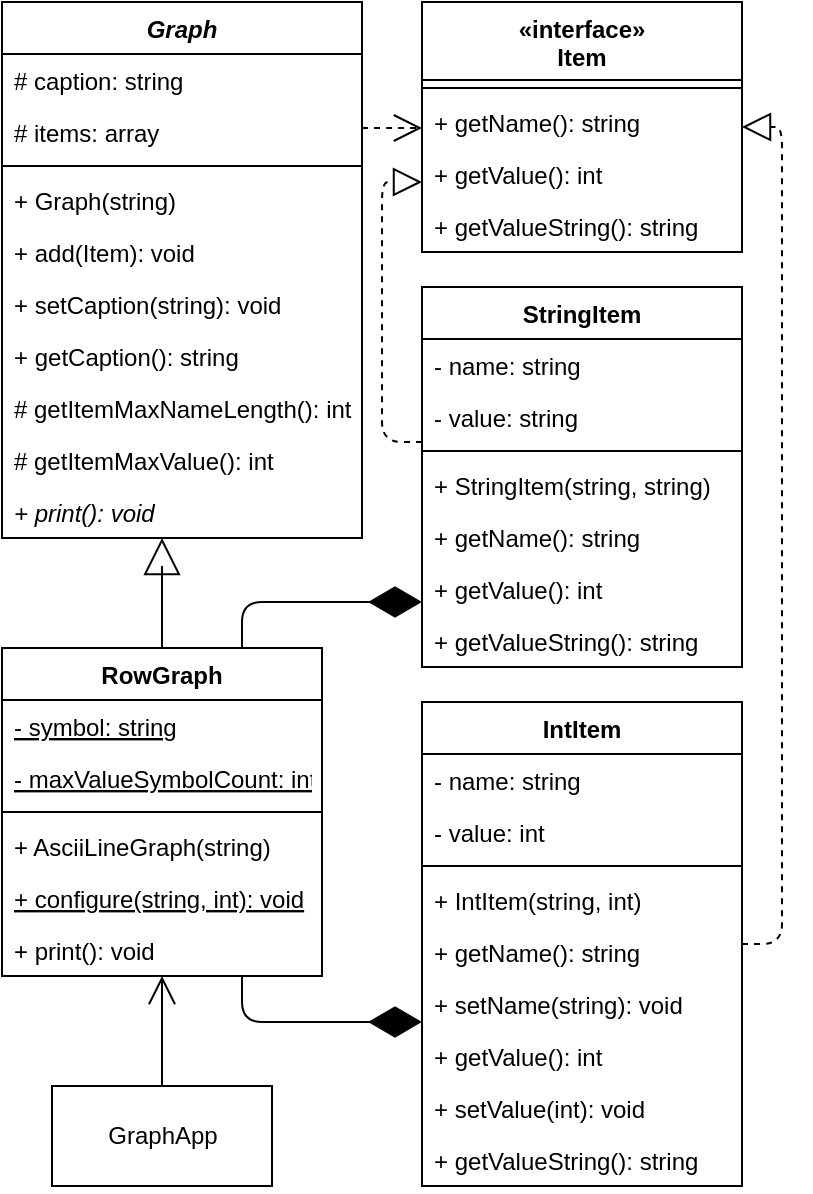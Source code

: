 <mxfile version="12.3.6" type="device" pages="1"><diagram id="PqWXrRmGlSfOM1jLdch9" name="Stránka-"><mxGraphModel dx="1408" dy="739" grid="1" gridSize="10" guides="1" tooltips="1" connect="1" arrows="1" fold="1" page="1" pageScale="1" pageWidth="827" pageHeight="1169" math="0" shadow="0"><root><mxCell id="0"/><mxCell id="1" parent="0"/><mxCell id="eHhsTOA1KULp5iI86Wcz-1" value="GraphApp" style="html=1;" parent="1" vertex="1"><mxGeometry x="35" y="552" width="110" height="50" as="geometry"/></mxCell><mxCell id="eHhsTOA1KULp5iI86Wcz-2" value="RowGraph" style="swimlane;fontStyle=1;align=center;verticalAlign=top;childLayout=stackLayout;horizontal=1;startSize=26;horizontalStack=0;resizeParent=1;resizeParentMax=0;resizeLast=0;collapsible=1;marginBottom=0;" parent="1" vertex="1"><mxGeometry x="10" y="333" width="160" height="164" as="geometry"/></mxCell><mxCell id="eHhsTOA1KULp5iI86Wcz-3" value="- symbol: string" style="text;strokeColor=none;fillColor=none;align=left;verticalAlign=top;spacingLeft=4;spacingRight=4;overflow=hidden;rotatable=0;points=[[0,0.5],[1,0.5]];portConstraint=eastwest;fontStyle=4" parent="eHhsTOA1KULp5iI86Wcz-2" vertex="1"><mxGeometry y="26" width="160" height="26" as="geometry"/></mxCell><mxCell id="eHhsTOA1KULp5iI86Wcz-6" value="- maxValueSymbolCount: int&#10;" style="text;strokeColor=none;fillColor=none;align=left;verticalAlign=top;spacingLeft=4;spacingRight=4;overflow=hidden;rotatable=0;points=[[0,0.5],[1,0.5]];portConstraint=eastwest;fontStyle=4" parent="eHhsTOA1KULp5iI86Wcz-2" vertex="1"><mxGeometry y="52" width="160" height="26" as="geometry"/></mxCell><mxCell id="eHhsTOA1KULp5iI86Wcz-4" value="" style="line;strokeWidth=1;fillColor=none;align=left;verticalAlign=middle;spacingTop=-1;spacingLeft=3;spacingRight=3;rotatable=0;labelPosition=right;points=[];portConstraint=eastwest;" parent="eHhsTOA1KULp5iI86Wcz-2" vertex="1"><mxGeometry y="78" width="160" height="8" as="geometry"/></mxCell><mxCell id="eHhsTOA1KULp5iI86Wcz-5" value="+ AsciiLineGraph(string)" style="text;strokeColor=none;fillColor=none;align=left;verticalAlign=top;spacingLeft=4;spacingRight=4;overflow=hidden;rotatable=0;points=[[0,0.5],[1,0.5]];portConstraint=eastwest;" parent="eHhsTOA1KULp5iI86Wcz-2" vertex="1"><mxGeometry y="86" width="160" height="26" as="geometry"/></mxCell><mxCell id="eHhsTOA1KULp5iI86Wcz-7" value="+ configure(string, int): void" style="text;strokeColor=none;fillColor=none;align=left;verticalAlign=top;spacingLeft=4;spacingRight=4;overflow=hidden;rotatable=0;points=[[0,0.5],[1,0.5]];portConstraint=eastwest;fontStyle=4" parent="eHhsTOA1KULp5iI86Wcz-2" vertex="1"><mxGeometry y="112" width="160" height="26" as="geometry"/></mxCell><mxCell id="eHhsTOA1KULp5iI86Wcz-8" value="+ print(): void" style="text;strokeColor=none;fillColor=none;align=left;verticalAlign=top;spacingLeft=4;spacingRight=4;overflow=hidden;rotatable=0;points=[[0,0.5],[1,0.5]];portConstraint=eastwest;" parent="eHhsTOA1KULp5iI86Wcz-2" vertex="1"><mxGeometry y="138" width="160" height="26" as="geometry"/></mxCell><mxCell id="eHhsTOA1KULp5iI86Wcz-9" value="Graph" style="swimlane;fontStyle=3;align=center;verticalAlign=top;childLayout=stackLayout;horizontal=1;startSize=26;horizontalStack=0;resizeParent=1;resizeParentMax=0;resizeLast=0;collapsible=1;marginBottom=0;" parent="1" vertex="1"><mxGeometry x="10" y="10" width="180" height="268" as="geometry"/></mxCell><mxCell id="eHhsTOA1KULp5iI86Wcz-10" value="# caption: string" style="text;strokeColor=none;fillColor=none;align=left;verticalAlign=top;spacingLeft=4;spacingRight=4;overflow=hidden;rotatable=0;points=[[0,0.5],[1,0.5]];portConstraint=eastwest;" parent="eHhsTOA1KULp5iI86Wcz-9" vertex="1"><mxGeometry y="26" width="180" height="26" as="geometry"/></mxCell><mxCell id="eHhsTOA1KULp5iI86Wcz-13" value="# items: array" style="text;strokeColor=none;fillColor=none;align=left;verticalAlign=top;spacingLeft=4;spacingRight=4;overflow=hidden;rotatable=0;points=[[0,0.5],[1,0.5]];portConstraint=eastwest;" parent="eHhsTOA1KULp5iI86Wcz-9" vertex="1"><mxGeometry y="52" width="180" height="26" as="geometry"/></mxCell><mxCell id="eHhsTOA1KULp5iI86Wcz-11" value="" style="line;strokeWidth=1;fillColor=none;align=left;verticalAlign=middle;spacingTop=-1;spacingLeft=3;spacingRight=3;rotatable=0;labelPosition=right;points=[];portConstraint=eastwest;" parent="eHhsTOA1KULp5iI86Wcz-9" vertex="1"><mxGeometry y="78" width="180" height="8" as="geometry"/></mxCell><mxCell id="eHhsTOA1KULp5iI86Wcz-12" value="+ Graph(string)" style="text;strokeColor=none;fillColor=none;align=left;verticalAlign=top;spacingLeft=4;spacingRight=4;overflow=hidden;rotatable=0;points=[[0,0.5],[1,0.5]];portConstraint=eastwest;" parent="eHhsTOA1KULp5iI86Wcz-9" vertex="1"><mxGeometry y="86" width="180" height="26" as="geometry"/></mxCell><mxCell id="eHhsTOA1KULp5iI86Wcz-14" value="+ add(Item): void" style="text;strokeColor=none;fillColor=none;align=left;verticalAlign=top;spacingLeft=4;spacingRight=4;overflow=hidden;rotatable=0;points=[[0,0.5],[1,0.5]];portConstraint=eastwest;" parent="eHhsTOA1KULp5iI86Wcz-9" vertex="1"><mxGeometry y="112" width="180" height="26" as="geometry"/></mxCell><mxCell id="eHhsTOA1KULp5iI86Wcz-15" value="+ setCaption(string): void" style="text;strokeColor=none;fillColor=none;align=left;verticalAlign=top;spacingLeft=4;spacingRight=4;overflow=hidden;rotatable=0;points=[[0,0.5],[1,0.5]];portConstraint=eastwest;" parent="eHhsTOA1KULp5iI86Wcz-9" vertex="1"><mxGeometry y="138" width="180" height="26" as="geometry"/></mxCell><mxCell id="eHhsTOA1KULp5iI86Wcz-16" value="+ getCaption(): string" style="text;strokeColor=none;fillColor=none;align=left;verticalAlign=top;spacingLeft=4;spacingRight=4;overflow=hidden;rotatable=0;points=[[0,0.5],[1,0.5]];portConstraint=eastwest;" parent="eHhsTOA1KULp5iI86Wcz-9" vertex="1"><mxGeometry y="164" width="180" height="26" as="geometry"/></mxCell><mxCell id="eHhsTOA1KULp5iI86Wcz-18" value="# getItemMaxNameLength(): int" style="text;strokeColor=none;fillColor=none;align=left;verticalAlign=top;spacingLeft=4;spacingRight=4;overflow=hidden;rotatable=0;points=[[0,0.5],[1,0.5]];portConstraint=eastwest;" parent="eHhsTOA1KULp5iI86Wcz-9" vertex="1"><mxGeometry y="190" width="180" height="26" as="geometry"/></mxCell><mxCell id="eHhsTOA1KULp5iI86Wcz-17" value="# getItemMaxValue(): int" style="text;strokeColor=none;fillColor=none;align=left;verticalAlign=top;spacingLeft=4;spacingRight=4;overflow=hidden;rotatable=0;points=[[0,0.5],[1,0.5]];portConstraint=eastwest;" parent="eHhsTOA1KULp5iI86Wcz-9" vertex="1"><mxGeometry y="216" width="180" height="26" as="geometry"/></mxCell><mxCell id="eHhsTOA1KULp5iI86Wcz-19" value="+ print(): void" style="text;strokeColor=none;fillColor=none;align=left;verticalAlign=top;spacingLeft=4;spacingRight=4;overflow=hidden;rotatable=0;points=[[0,0.5],[1,0.5]];portConstraint=eastwest;fontStyle=2" parent="eHhsTOA1KULp5iI86Wcz-9" vertex="1"><mxGeometry y="242" width="180" height="26" as="geometry"/></mxCell><mxCell id="eHhsTOA1KULp5iI86Wcz-26" value="IntItem" style="swimlane;fontStyle=1;align=center;verticalAlign=top;childLayout=stackLayout;horizontal=1;startSize=26;horizontalStack=0;resizeParent=1;resizeParentMax=0;resizeLast=0;collapsible=1;marginBottom=0;" parent="1" vertex="1"><mxGeometry x="220" y="360" width="160" height="242" as="geometry"/></mxCell><mxCell id="eHhsTOA1KULp5iI86Wcz-27" value="- name: string" style="text;strokeColor=none;fillColor=none;align=left;verticalAlign=top;spacingLeft=4;spacingRight=4;overflow=hidden;rotatable=0;points=[[0,0.5],[1,0.5]];portConstraint=eastwest;" parent="eHhsTOA1KULp5iI86Wcz-26" vertex="1"><mxGeometry y="26" width="160" height="26" as="geometry"/></mxCell><mxCell id="eHhsTOA1KULp5iI86Wcz-30" value="- value: int" style="text;strokeColor=none;fillColor=none;align=left;verticalAlign=top;spacingLeft=4;spacingRight=4;overflow=hidden;rotatable=0;points=[[0,0.5],[1,0.5]];portConstraint=eastwest;" parent="eHhsTOA1KULp5iI86Wcz-26" vertex="1"><mxGeometry y="52" width="160" height="26" as="geometry"/></mxCell><mxCell id="eHhsTOA1KULp5iI86Wcz-28" value="" style="line;strokeWidth=1;fillColor=none;align=left;verticalAlign=middle;spacingTop=-1;spacingLeft=3;spacingRight=3;rotatable=0;labelPosition=right;points=[];portConstraint=eastwest;" parent="eHhsTOA1KULp5iI86Wcz-26" vertex="1"><mxGeometry y="78" width="160" height="8" as="geometry"/></mxCell><mxCell id="eHhsTOA1KULp5iI86Wcz-29" value="+ IntItem(string, int)" style="text;strokeColor=none;fillColor=none;align=left;verticalAlign=top;spacingLeft=4;spacingRight=4;overflow=hidden;rotatable=0;points=[[0,0.5],[1,0.5]];portConstraint=eastwest;" parent="eHhsTOA1KULp5iI86Wcz-26" vertex="1"><mxGeometry y="86" width="160" height="26" as="geometry"/></mxCell><mxCell id="eHhsTOA1KULp5iI86Wcz-31" value="+ getName(): string" style="text;strokeColor=none;fillColor=none;align=left;verticalAlign=top;spacingLeft=4;spacingRight=4;overflow=hidden;rotatable=0;points=[[0,0.5],[1,0.5]];portConstraint=eastwest;" parent="eHhsTOA1KULp5iI86Wcz-26" vertex="1"><mxGeometry y="112" width="160" height="26" as="geometry"/></mxCell><mxCell id="eHhsTOA1KULp5iI86Wcz-32" value="+ setName(string): void" style="text;strokeColor=none;fillColor=none;align=left;verticalAlign=top;spacingLeft=4;spacingRight=4;overflow=hidden;rotatable=0;points=[[0,0.5],[1,0.5]];portConstraint=eastwest;" parent="eHhsTOA1KULp5iI86Wcz-26" vertex="1"><mxGeometry y="138" width="160" height="26" as="geometry"/></mxCell><mxCell id="eHhsTOA1KULp5iI86Wcz-33" value="+ getValue(): int" style="text;strokeColor=none;fillColor=none;align=left;verticalAlign=top;spacingLeft=4;spacingRight=4;overflow=hidden;rotatable=0;points=[[0,0.5],[1,0.5]];portConstraint=eastwest;" parent="eHhsTOA1KULp5iI86Wcz-26" vertex="1"><mxGeometry y="164" width="160" height="26" as="geometry"/></mxCell><mxCell id="eHhsTOA1KULp5iI86Wcz-34" value="+ setValue(int): void" style="text;strokeColor=none;fillColor=none;align=left;verticalAlign=top;spacingLeft=4;spacingRight=4;overflow=hidden;rotatable=0;points=[[0,0.5],[1,0.5]];portConstraint=eastwest;" parent="eHhsTOA1KULp5iI86Wcz-26" vertex="1"><mxGeometry y="190" width="160" height="26" as="geometry"/></mxCell><mxCell id="eHhsTOA1KULp5iI86Wcz-35" value="+ getValueString(): string" style="text;strokeColor=none;fillColor=none;align=left;verticalAlign=top;spacingLeft=4;spacingRight=4;overflow=hidden;rotatable=0;points=[[0,0.5],[1,0.5]];portConstraint=eastwest;" parent="eHhsTOA1KULp5iI86Wcz-26" vertex="1"><mxGeometry y="216" width="160" height="26" as="geometry"/></mxCell><mxCell id="eHhsTOA1KULp5iI86Wcz-37" value="«interface»&#10;Item" style="swimlane;fontStyle=1;align=center;verticalAlign=top;childLayout=stackLayout;horizontal=1;startSize=39;horizontalStack=0;resizeParent=1;resizeParentMax=0;resizeLast=0;collapsible=1;marginBottom=0;" parent="1" vertex="1"><mxGeometry x="220" y="10" width="160" height="125" as="geometry"/></mxCell><mxCell id="eHhsTOA1KULp5iI86Wcz-40" value="" style="line;strokeWidth=1;fillColor=none;align=left;verticalAlign=middle;spacingTop=-1;spacingLeft=3;spacingRight=3;rotatable=0;labelPosition=right;points=[];portConstraint=eastwest;" parent="eHhsTOA1KULp5iI86Wcz-37" vertex="1"><mxGeometry y="39" width="160" height="8" as="geometry"/></mxCell><mxCell id="eHhsTOA1KULp5iI86Wcz-42" value="+ getName(): string" style="text;strokeColor=none;fillColor=none;align=left;verticalAlign=top;spacingLeft=4;spacingRight=4;overflow=hidden;rotatable=0;points=[[0,0.5],[1,0.5]];portConstraint=eastwest;" parent="eHhsTOA1KULp5iI86Wcz-37" vertex="1"><mxGeometry y="47" width="160" height="26" as="geometry"/></mxCell><mxCell id="eHhsTOA1KULp5iI86Wcz-44" value="+ getValue(): int" style="text;strokeColor=none;fillColor=none;align=left;verticalAlign=top;spacingLeft=4;spacingRight=4;overflow=hidden;rotatable=0;points=[[0,0.5],[1,0.5]];portConstraint=eastwest;" parent="eHhsTOA1KULp5iI86Wcz-37" vertex="1"><mxGeometry y="73" width="160" height="26" as="geometry"/></mxCell><mxCell id="eHhsTOA1KULp5iI86Wcz-46" value="+ getValueString(): string" style="text;strokeColor=none;fillColor=none;align=left;verticalAlign=top;spacingLeft=4;spacingRight=4;overflow=hidden;rotatable=0;points=[[0,0.5],[1,0.5]];portConstraint=eastwest;" parent="eHhsTOA1KULp5iI86Wcz-37" vertex="1"><mxGeometry y="99" width="160" height="26" as="geometry"/></mxCell><mxCell id="eHhsTOA1KULp5iI86Wcz-49" value="" style="endArrow=open;endFill=1;endSize=12;html=1;edgeStyle=orthogonalEdgeStyle;" parent="1" source="eHhsTOA1KULp5iI86Wcz-1" target="eHhsTOA1KULp5iI86Wcz-2" edge="1"><mxGeometry width="160" relative="1" as="geometry"><mxPoint x="40" y="520" as="sourcePoint"/><mxPoint x="200" y="520" as="targetPoint"/><Array as="points"><mxPoint x="65" y="490"/><mxPoint x="65" y="490"/></Array></mxGeometry></mxCell><mxCell id="eHhsTOA1KULp5iI86Wcz-50" value="" style="endArrow=block;endSize=16;endFill=0;html=1;edgeStyle=orthogonalEdgeStyle;" parent="1" source="eHhsTOA1KULp5iI86Wcz-2" target="eHhsTOA1KULp5iI86Wcz-9" edge="1"><mxGeometry width="160" relative="1" as="geometry"><mxPoint x="40" y="520" as="sourcePoint"/><mxPoint x="90" y="290" as="targetPoint"/><Array as="points"><mxPoint x="90" y="290"/><mxPoint x="90" y="290"/></Array></mxGeometry></mxCell><mxCell id="eHhsTOA1KULp5iI86Wcz-51" value="" style="endArrow=diamondThin;endFill=1;endSize=24;html=1;edgeStyle=orthogonalEdgeStyle;" parent="1" source="eHhsTOA1KULp5iI86Wcz-2" target="eHhsTOA1KULp5iI86Wcz-26" edge="1"><mxGeometry width="160" relative="1" as="geometry"><mxPoint x="40" y="520" as="sourcePoint"/><mxPoint x="200" y="520" as="targetPoint"/><Array as="points"><mxPoint x="130" y="520"/></Array></mxGeometry></mxCell><mxCell id="eHhsTOA1KULp5iI86Wcz-53" value="" style="endArrow=open;endSize=12;dashed=1;html=1;edgeStyle=orthogonalEdgeStyle;" parent="1" source="eHhsTOA1KULp5iI86Wcz-9" target="eHhsTOA1KULp5iI86Wcz-37" edge="1"><mxGeometry width="160" relative="1" as="geometry"><mxPoint x="180" y="73" as="sourcePoint"/><mxPoint x="230" y="420" as="targetPoint"/><Array as="points"><mxPoint x="210" y="73"/><mxPoint x="210" y="73"/></Array></mxGeometry></mxCell><mxCell id="r69BptzPFvNSizG78HXA-11" value="" style="endArrow=block;dashed=1;endFill=0;endSize=12;html=1;edgeStyle=orthogonalEdgeStyle;" edge="1" parent="1" source="r69BptzPFvNSizG78HXA-1" target="eHhsTOA1KULp5iI86Wcz-37"><mxGeometry width="160" relative="1" as="geometry"><mxPoint x="-70" y="530" as="sourcePoint"/><mxPoint x="90" y="530" as="targetPoint"/><Array as="points"><mxPoint x="200" y="230"/><mxPoint x="200" y="100"/></Array></mxGeometry></mxCell><mxCell id="r69BptzPFvNSizG78HXA-12" value="" style="endArrow=diamondThin;endFill=1;endSize=24;html=1;edgeStyle=orthogonalEdgeStyle;" edge="1" parent="1" source="eHhsTOA1KULp5iI86Wcz-2" target="r69BptzPFvNSizG78HXA-1"><mxGeometry width="160" relative="1" as="geometry"><mxPoint x="10" y="530" as="sourcePoint"/><mxPoint x="170" y="530" as="targetPoint"/><Array as="points"><mxPoint x="130" y="310"/></Array></mxGeometry></mxCell><mxCell id="r69BptzPFvNSizG78HXA-1" value="StringItem" style="swimlane;fontStyle=1;align=center;verticalAlign=top;childLayout=stackLayout;horizontal=1;startSize=26;horizontalStack=0;resizeParent=1;resizeParentMax=0;resizeLast=0;collapsible=1;marginBottom=0;" vertex="1" parent="1"><mxGeometry x="220" y="152.5" width="160" height="190" as="geometry"/></mxCell><mxCell id="r69BptzPFvNSizG78HXA-2" value="- name: string" style="text;strokeColor=none;fillColor=none;align=left;verticalAlign=top;spacingLeft=4;spacingRight=4;overflow=hidden;rotatable=0;points=[[0,0.5],[1,0.5]];portConstraint=eastwest;" vertex="1" parent="r69BptzPFvNSizG78HXA-1"><mxGeometry y="26" width="160" height="26" as="geometry"/></mxCell><mxCell id="r69BptzPFvNSizG78HXA-3" value="- value: string" style="text;strokeColor=none;fillColor=none;align=left;verticalAlign=top;spacingLeft=4;spacingRight=4;overflow=hidden;rotatable=0;points=[[0,0.5],[1,0.5]];portConstraint=eastwest;" vertex="1" parent="r69BptzPFvNSizG78HXA-1"><mxGeometry y="52" width="160" height="26" as="geometry"/></mxCell><mxCell id="r69BptzPFvNSizG78HXA-4" value="" style="line;strokeWidth=1;fillColor=none;align=left;verticalAlign=middle;spacingTop=-1;spacingLeft=3;spacingRight=3;rotatable=0;labelPosition=right;points=[];portConstraint=eastwest;" vertex="1" parent="r69BptzPFvNSizG78HXA-1"><mxGeometry y="78" width="160" height="8" as="geometry"/></mxCell><mxCell id="r69BptzPFvNSizG78HXA-5" value="+ StringItem(string, string)" style="text;strokeColor=none;fillColor=none;align=left;verticalAlign=top;spacingLeft=4;spacingRight=4;overflow=hidden;rotatable=0;points=[[0,0.5],[1,0.5]];portConstraint=eastwest;" vertex="1" parent="r69BptzPFvNSizG78HXA-1"><mxGeometry y="86" width="160" height="26" as="geometry"/></mxCell><mxCell id="r69BptzPFvNSizG78HXA-6" value="+ getName(): string" style="text;strokeColor=none;fillColor=none;align=left;verticalAlign=top;spacingLeft=4;spacingRight=4;overflow=hidden;rotatable=0;points=[[0,0.5],[1,0.5]];portConstraint=eastwest;" vertex="1" parent="r69BptzPFvNSizG78HXA-1"><mxGeometry y="112" width="160" height="26" as="geometry"/></mxCell><mxCell id="r69BptzPFvNSizG78HXA-8" value="+ getValue(): int" style="text;strokeColor=none;fillColor=none;align=left;verticalAlign=top;spacingLeft=4;spacingRight=4;overflow=hidden;rotatable=0;points=[[0,0.5],[1,0.5]];portConstraint=eastwest;" vertex="1" parent="r69BptzPFvNSizG78HXA-1"><mxGeometry y="138" width="160" height="26" as="geometry"/></mxCell><mxCell id="r69BptzPFvNSizG78HXA-10" value="+ getValueString(): string" style="text;strokeColor=none;fillColor=none;align=left;verticalAlign=top;spacingLeft=4;spacingRight=4;overflow=hidden;rotatable=0;points=[[0,0.5],[1,0.5]];portConstraint=eastwest;" vertex="1" parent="r69BptzPFvNSizG78HXA-1"><mxGeometry y="164" width="160" height="26" as="geometry"/></mxCell><mxCell id="r69BptzPFvNSizG78HXA-13" value="" style="endArrow=block;dashed=1;endFill=0;endSize=12;html=1;edgeStyle=orthogonalEdgeStyle;" edge="1" parent="1" source="eHhsTOA1KULp5iI86Wcz-26" target="eHhsTOA1KULp5iI86Wcz-37"><mxGeometry width="160" relative="1" as="geometry"><mxPoint x="500" y="437" as="sourcePoint"/><mxPoint x="320" y="135" as="targetPoint"/><Array as="points"><mxPoint x="400" y="481"/><mxPoint x="400" y="72.5"/></Array></mxGeometry></mxCell></root></mxGraphModel></diagram></mxfile>